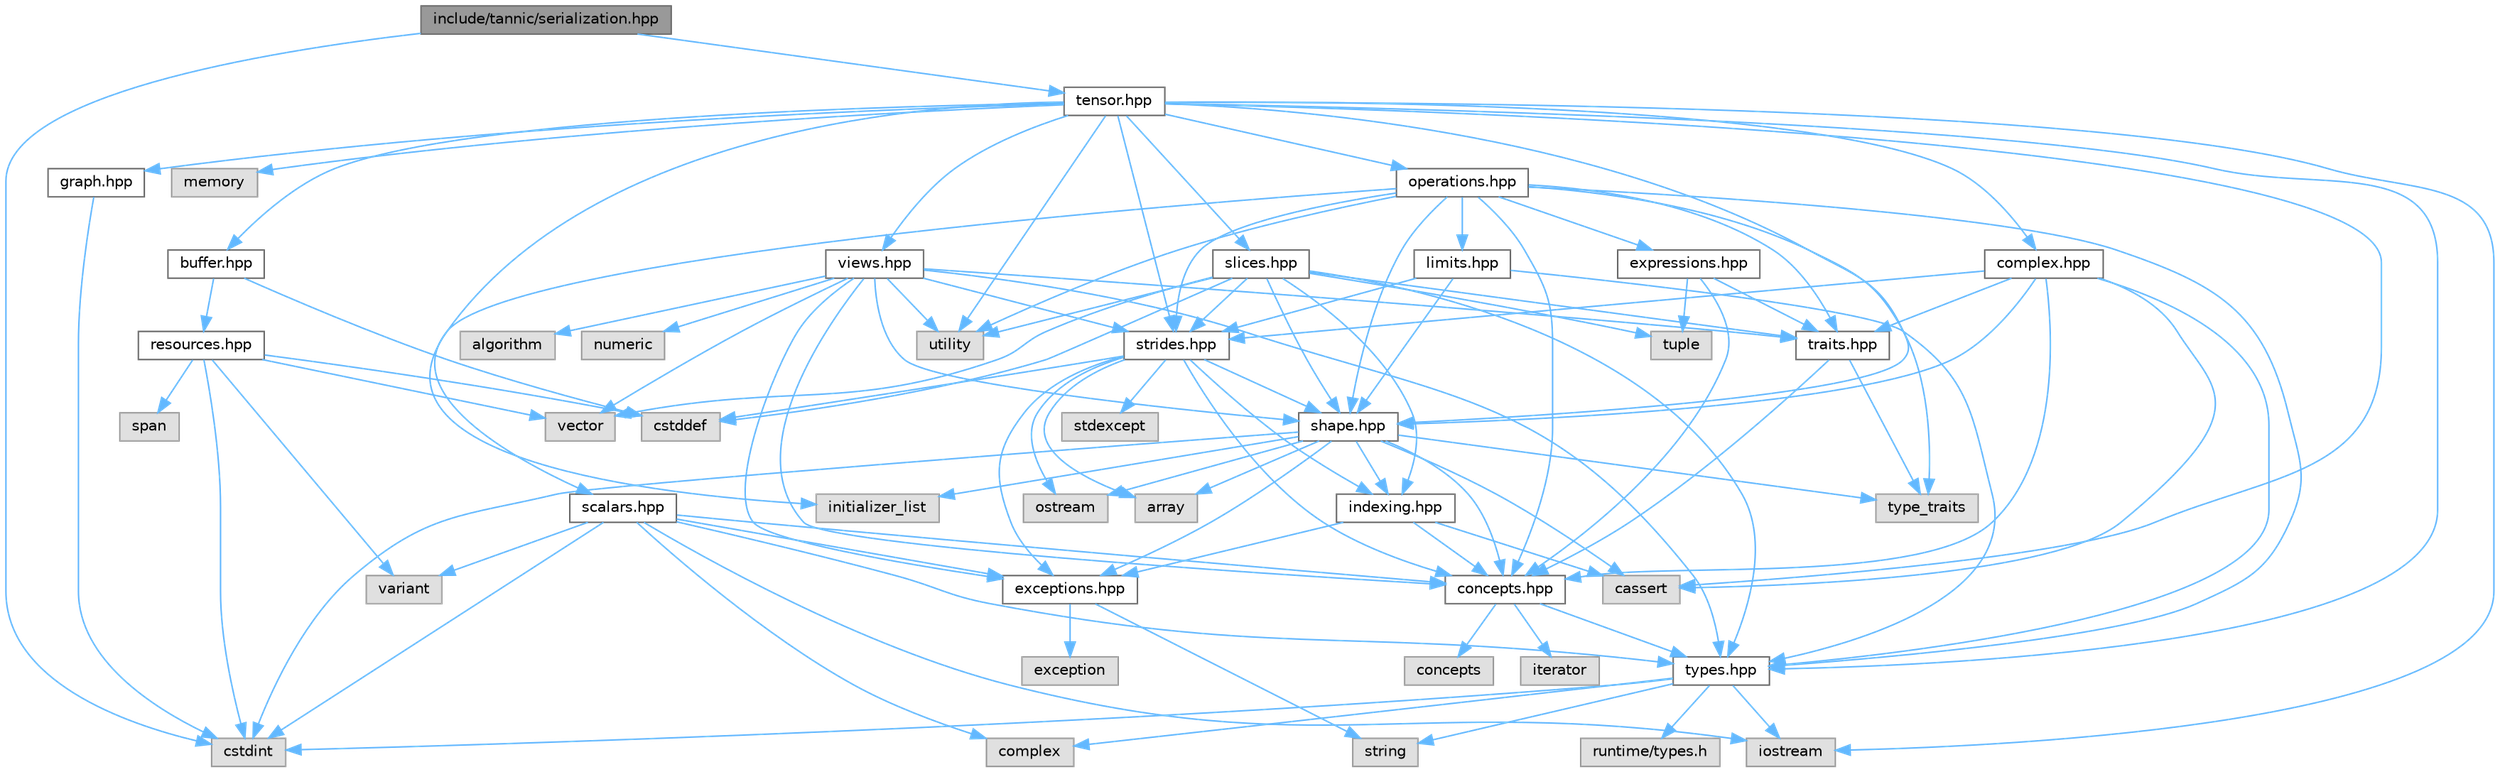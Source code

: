digraph "include/tannic/serialization.hpp"
{
 // LATEX_PDF_SIZE
  bgcolor="transparent";
  edge [fontname=Helvetica,fontsize=10,labelfontname=Helvetica,labelfontsize=10];
  node [fontname=Helvetica,fontsize=10,shape=box,height=0.2,width=0.4];
  Node1 [id="Node000001",label="include/tannic/serialization.hpp",height=0.2,width=0.4,color="gray40", fillcolor="grey60", style="filled", fontcolor="black",tooltip=" "];
  Node1 -> Node2 [id="edge105_Node000001_Node000002",color="steelblue1",style="solid",tooltip=" "];
  Node2 [id="Node000002",label="cstdint",height=0.2,width=0.4,color="grey60", fillcolor="#E0E0E0", style="filled",tooltip=" "];
  Node1 -> Node3 [id="edge106_Node000001_Node000003",color="steelblue1",style="solid",tooltip=" "];
  Node3 [id="Node000003",label="tensor.hpp",height=0.2,width=0.4,color="grey40", fillcolor="white", style="filled",URL="$d3/d8b/tensor_8hpp.html",tooltip="Core multidimensional tensor class for the Tannic Tensor Library."];
  Node3 -> Node4 [id="edge107_Node000003_Node000004",color="steelblue1",style="solid",tooltip=" "];
  Node4 [id="Node000004",label="iostream",height=0.2,width=0.4,color="grey60", fillcolor="#E0E0E0", style="filled",tooltip=" "];
  Node3 -> Node5 [id="edge108_Node000003_Node000005",color="steelblue1",style="solid",tooltip=" "];
  Node5 [id="Node000005",label="memory",height=0.2,width=0.4,color="grey60", fillcolor="#E0E0E0", style="filled",tooltip=" "];
  Node3 -> Node6 [id="edge109_Node000003_Node000006",color="steelblue1",style="solid",tooltip=" "];
  Node6 [id="Node000006",label="cassert",height=0.2,width=0.4,color="grey60", fillcolor="#E0E0E0", style="filled",tooltip=" "];
  Node3 -> Node7 [id="edge110_Node000003_Node000007",color="steelblue1",style="solid",tooltip=" "];
  Node7 [id="Node000007",label="utility",height=0.2,width=0.4,color="grey60", fillcolor="#E0E0E0", style="filled",tooltip=" "];
  Node3 -> Node8 [id="edge111_Node000003_Node000008",color="steelblue1",style="solid",tooltip=" "];
  Node8 [id="Node000008",label="initializer_list",height=0.2,width=0.4,color="grey60", fillcolor="#E0E0E0", style="filled",tooltip=" "];
  Node3 -> Node9 [id="edge112_Node000003_Node000009",color="steelblue1",style="solid",tooltip=" "];
  Node9 [id="Node000009",label="types.hpp",height=0.2,width=0.4,color="grey40", fillcolor="white", style="filled",URL="$dd/de3/types_8hpp.html",tooltip="Core type system for the Tannic Tensor Library."];
  Node9 -> Node4 [id="edge113_Node000009_Node000004",color="steelblue1",style="solid",tooltip=" "];
  Node9 -> Node2 [id="edge114_Node000009_Node000002",color="steelblue1",style="solid",tooltip=" "];
  Node9 -> Node10 [id="edge115_Node000009_Node000010",color="steelblue1",style="solid",tooltip=" "];
  Node10 [id="Node000010",label="string",height=0.2,width=0.4,color="grey60", fillcolor="#E0E0E0", style="filled",tooltip=" "];
  Node9 -> Node11 [id="edge116_Node000009_Node000011",color="steelblue1",style="solid",tooltip=" "];
  Node11 [id="Node000011",label="complex",height=0.2,width=0.4,color="grey60", fillcolor="#E0E0E0", style="filled",tooltip=" "];
  Node9 -> Node12 [id="edge117_Node000009_Node000012",color="steelblue1",style="solid",tooltip=" "];
  Node12 [id="Node000012",label="runtime/types.h",height=0.2,width=0.4,color="grey60", fillcolor="#E0E0E0", style="filled",tooltip=" "];
  Node3 -> Node13 [id="edge118_Node000003_Node000013",color="steelblue1",style="solid",tooltip=" "];
  Node13 [id="Node000013",label="shape.hpp",height=0.2,width=0.4,color="grey40", fillcolor="white", style="filled",URL="$d3/d30/shape_8hpp.html",tooltip="Defines the Shape class for representing tensor dimensions."];
  Node13 -> Node14 [id="edge119_Node000013_Node000014",color="steelblue1",style="solid",tooltip=" "];
  Node14 [id="Node000014",label="type_traits",height=0.2,width=0.4,color="grey60", fillcolor="#E0E0E0", style="filled",tooltip=" "];
  Node13 -> Node15 [id="edge120_Node000013_Node000015",color="steelblue1",style="solid",tooltip=" "];
  Node15 [id="Node000015",label="array",height=0.2,width=0.4,color="grey60", fillcolor="#E0E0E0", style="filled",tooltip=" "];
  Node13 -> Node2 [id="edge121_Node000013_Node000002",color="steelblue1",style="solid",tooltip=" "];
  Node13 -> Node6 [id="edge122_Node000013_Node000006",color="steelblue1",style="solid",tooltip=" "];
  Node13 -> Node8 [id="edge123_Node000013_Node000008",color="steelblue1",style="solid",tooltip=" "];
  Node13 -> Node16 [id="edge124_Node000013_Node000016",color="steelblue1",style="solid",tooltip=" "];
  Node16 [id="Node000016",label="ostream",height=0.2,width=0.4,color="grey60", fillcolor="#E0E0E0", style="filled",tooltip=" "];
  Node13 -> Node17 [id="edge125_Node000013_Node000017",color="steelblue1",style="solid",tooltip=" "];
  Node17 [id="Node000017",label="concepts.hpp",height=0.2,width=0.4,color="grey40", fillcolor="white", style="filled",URL="$d7/dd8/concepts_8hpp.html",tooltip="Defines core C++20 concepts used throughout the Tannic Tensor Library."];
  Node17 -> Node18 [id="edge126_Node000017_Node000018",color="steelblue1",style="solid",tooltip=" "];
  Node18 [id="Node000018",label="concepts",height=0.2,width=0.4,color="grey60", fillcolor="#E0E0E0", style="filled",tooltip=" "];
  Node17 -> Node19 [id="edge127_Node000017_Node000019",color="steelblue1",style="solid",tooltip=" "];
  Node19 [id="Node000019",label="iterator",height=0.2,width=0.4,color="grey60", fillcolor="#E0E0E0", style="filled",tooltip=" "];
  Node17 -> Node9 [id="edge128_Node000017_Node000009",color="steelblue1",style="solid",tooltip=" "];
  Node13 -> Node20 [id="edge129_Node000013_Node000020",color="steelblue1",style="solid",tooltip=" "];
  Node20 [id="Node000020",label="indexing.hpp",height=0.2,width=0.4,color="grey40", fillcolor="white", style="filled",URL="$d7/d1d/indexing_8hpp.html",tooltip="Utilities for index normalization and slicing ranges in the Tannic Tensor Library."];
  Node20 -> Node6 [id="edge130_Node000020_Node000006",color="steelblue1",style="solid",tooltip=" "];
  Node20 -> Node17 [id="edge131_Node000020_Node000017",color="steelblue1",style="solid",tooltip=" "];
  Node20 -> Node21 [id="edge132_Node000020_Node000021",color="steelblue1",style="solid",tooltip=" "];
  Node21 [id="Node000021",label="exceptions.hpp",height=0.2,width=0.4,color="grey40", fillcolor="white", style="filled",URL="$da/d49/exceptions_8hpp.html",tooltip="Defines the exceptions used in the library."];
  Node21 -> Node22 [id="edge133_Node000021_Node000022",color="steelblue1",style="solid",tooltip=" "];
  Node22 [id="Node000022",label="exception",height=0.2,width=0.4,color="grey60", fillcolor="#E0E0E0", style="filled",tooltip=" "];
  Node21 -> Node10 [id="edge134_Node000021_Node000010",color="steelblue1",style="solid",tooltip=" "];
  Node13 -> Node21 [id="edge135_Node000013_Node000021",color="steelblue1",style="solid",tooltip=" "];
  Node3 -> Node23 [id="edge136_Node000003_Node000023",color="steelblue1",style="solid",tooltip=" "];
  Node23 [id="Node000023",label="strides.hpp",height=0.2,width=0.4,color="grey40", fillcolor="white", style="filled",URL="$d7/d08/strides_8hpp.html",tooltip="Memory layout specification for tensor dimensions in the Tannic Tensor Library."];
  Node23 -> Node15 [id="edge137_Node000023_Node000015",color="steelblue1",style="solid",tooltip=" "];
  Node23 -> Node24 [id="edge138_Node000023_Node000024",color="steelblue1",style="solid",tooltip=" "];
  Node24 [id="Node000024",label="cstddef",height=0.2,width=0.4,color="grey60", fillcolor="#E0E0E0", style="filled",tooltip=" "];
  Node23 -> Node25 [id="edge139_Node000023_Node000025",color="steelblue1",style="solid",tooltip=" "];
  Node25 [id="Node000025",label="stdexcept",height=0.2,width=0.4,color="grey60", fillcolor="#E0E0E0", style="filled",tooltip=" "];
  Node23 -> Node16 [id="edge140_Node000023_Node000016",color="steelblue1",style="solid",tooltip=" "];
  Node23 -> Node17 [id="edge141_Node000023_Node000017",color="steelblue1",style="solid",tooltip=" "];
  Node23 -> Node13 [id="edge142_Node000023_Node000013",color="steelblue1",style="solid",tooltip=" "];
  Node23 -> Node20 [id="edge143_Node000023_Node000020",color="steelblue1",style="solid",tooltip=" "];
  Node23 -> Node21 [id="edge144_Node000023_Node000021",color="steelblue1",style="solid",tooltip=" "];
  Node3 -> Node26 [id="edge145_Node000003_Node000026",color="steelblue1",style="solid",tooltip=" "];
  Node26 [id="Node000026",label="buffer.hpp",height=0.2,width=0.4,color="grey40", fillcolor="white", style="filled",URL="$da/d1d/buffer_8hpp.html",tooltip="Memory buffer management for tensor storage."];
  Node26 -> Node24 [id="edge146_Node000026_Node000024",color="steelblue1",style="solid",tooltip=" "];
  Node26 -> Node27 [id="edge147_Node000026_Node000027",color="steelblue1",style="solid",tooltip=" "];
  Node27 [id="Node000027",label="resources.hpp",height=0.2,width=0.4,color="grey40", fillcolor="white", style="filled",URL="$d1/dee/resources_8hpp.html",tooltip="Memory resource management for heterogeneous computing."];
  Node27 -> Node2 [id="edge148_Node000027_Node000002",color="steelblue1",style="solid",tooltip=" "];
  Node27 -> Node24 [id="edge149_Node000027_Node000024",color="steelblue1",style="solid",tooltip=" "];
  Node27 -> Node28 [id="edge150_Node000027_Node000028",color="steelblue1",style="solid",tooltip=" "];
  Node28 [id="Node000028",label="span",height=0.2,width=0.4,color="grey60", fillcolor="#E0E0E0", style="filled",tooltip=" "];
  Node27 -> Node29 [id="edge151_Node000027_Node000029",color="steelblue1",style="solid",tooltip=" "];
  Node29 [id="Node000029",label="vector",height=0.2,width=0.4,color="grey60", fillcolor="#E0E0E0", style="filled",tooltip=" "];
  Node27 -> Node30 [id="edge152_Node000027_Node000030",color="steelblue1",style="solid",tooltip=" "];
  Node30 [id="Node000030",label="variant",height=0.2,width=0.4,color="grey60", fillcolor="#E0E0E0", style="filled",tooltip=" "];
  Node3 -> Node31 [id="edge153_Node000003_Node000031",color="steelblue1",style="solid",tooltip=" "];
  Node31 [id="Node000031",label="slices.hpp",height=0.2,width=0.4,color="grey40", fillcolor="white", style="filled",URL="$d4/d71/slices_8hpp.html",tooltip="Implements tensor slicing for expression templates in the Tannic Tensor Library."];
  Node31 -> Node32 [id="edge154_Node000031_Node000032",color="steelblue1",style="solid",tooltip=" "];
  Node32 [id="Node000032",label="tuple",height=0.2,width=0.4,color="grey60", fillcolor="#E0E0E0", style="filled",tooltip=" "];
  Node31 -> Node7 [id="edge155_Node000031_Node000007",color="steelblue1",style="solid",tooltip=" "];
  Node31 -> Node24 [id="edge156_Node000031_Node000024",color="steelblue1",style="solid",tooltip=" "];
  Node31 -> Node29 [id="edge157_Node000031_Node000029",color="steelblue1",style="solid",tooltip=" "];
  Node31 -> Node9 [id="edge158_Node000031_Node000009",color="steelblue1",style="solid",tooltip=" "];
  Node31 -> Node33 [id="edge159_Node000031_Node000033",color="steelblue1",style="solid",tooltip=" "];
  Node33 [id="Node000033",label="traits.hpp",height=0.2,width=0.4,color="grey40", fillcolor="white", style="filled",URL="$df/d73/traits_8hpp.html",tooltip=" "];
  Node33 -> Node14 [id="edge160_Node000033_Node000014",color="steelblue1",style="solid",tooltip=" "];
  Node33 -> Node17 [id="edge161_Node000033_Node000017",color="steelblue1",style="solid",tooltip=" "];
  Node31 -> Node13 [id="edge162_Node000031_Node000013",color="steelblue1",style="solid",tooltip=" "];
  Node31 -> Node23 [id="edge163_Node000031_Node000023",color="steelblue1",style="solid",tooltip=" "];
  Node31 -> Node20 [id="edge164_Node000031_Node000020",color="steelblue1",style="solid",tooltip=" "];
  Node3 -> Node34 [id="edge165_Node000003_Node000034",color="steelblue1",style="solid",tooltip=" "];
  Node34 [id="Node000034",label="views.hpp",height=0.2,width=0.4,color="grey40", fillcolor="white", style="filled",URL="$de/d49/views_8hpp.html",tooltip="Implements views for tensors in the Tannic Tensor Library."];
  Node34 -> Node7 [id="edge166_Node000034_Node000007",color="steelblue1",style="solid",tooltip=" "];
  Node34 -> Node35 [id="edge167_Node000034_Node000035",color="steelblue1",style="solid",tooltip=" "];
  Node35 [id="Node000035",label="algorithm",height=0.2,width=0.4,color="grey60", fillcolor="#E0E0E0", style="filled",tooltip=" "];
  Node34 -> Node36 [id="edge168_Node000034_Node000036",color="steelblue1",style="solid",tooltip=" "];
  Node36 [id="Node000036",label="numeric",height=0.2,width=0.4,color="grey60", fillcolor="#E0E0E0", style="filled",tooltip=" "];
  Node34 -> Node29 [id="edge169_Node000034_Node000029",color="steelblue1",style="solid",tooltip=" "];
  Node34 -> Node9 [id="edge170_Node000034_Node000009",color="steelblue1",style="solid",tooltip=" "];
  Node34 -> Node33 [id="edge171_Node000034_Node000033",color="steelblue1",style="solid",tooltip=" "];
  Node34 -> Node13 [id="edge172_Node000034_Node000013",color="steelblue1",style="solid",tooltip=" "];
  Node34 -> Node23 [id="edge173_Node000034_Node000023",color="steelblue1",style="solid",tooltip=" "];
  Node34 -> Node17 [id="edge174_Node000034_Node000017",color="steelblue1",style="solid",tooltip=" "];
  Node34 -> Node21 [id="edge175_Node000034_Node000021",color="steelblue1",style="solid",tooltip=" "];
  Node3 -> Node37 [id="edge176_Node000003_Node000037",color="steelblue1",style="solid",tooltip=" "];
  Node37 [id="Node000037",label="operations.hpp",height=0.2,width=0.4,color="grey40", fillcolor="white", style="filled",URL="$d6/d00/operations_8hpp.html",tooltip="Defines expression templates tensor aritmetic operations."];
  Node37 -> Node7 [id="edge177_Node000037_Node000007",color="steelblue1",style="solid",tooltip=" "];
  Node37 -> Node14 [id="edge178_Node000037_Node000014",color="steelblue1",style="solid",tooltip=" "];
  Node37 -> Node17 [id="edge179_Node000037_Node000017",color="steelblue1",style="solid",tooltip=" "];
  Node37 -> Node38 [id="edge180_Node000037_Node000038",color="steelblue1",style="solid",tooltip=" "];
  Node38 [id="Node000038",label="expressions.hpp",height=0.2,width=0.4,color="grey40", fillcolor="white", style="filled",URL="$d5/d8b/expressions_8hpp.html",tooltip=" "];
  Node38 -> Node32 [id="edge181_Node000038_Node000032",color="steelblue1",style="solid",tooltip=" "];
  Node38 -> Node33 [id="edge182_Node000038_Node000033",color="steelblue1",style="solid",tooltip=" "];
  Node38 -> Node17 [id="edge183_Node000038_Node000017",color="steelblue1",style="solid",tooltip=" "];
  Node37 -> Node9 [id="edge184_Node000037_Node000009",color="steelblue1",style="solid",tooltip=" "];
  Node37 -> Node13 [id="edge185_Node000037_Node000013",color="steelblue1",style="solid",tooltip=" "];
  Node37 -> Node23 [id="edge186_Node000037_Node000023",color="steelblue1",style="solid",tooltip=" "];
  Node37 -> Node33 [id="edge187_Node000037_Node000033",color="steelblue1",style="solid",tooltip=" "];
  Node37 -> Node39 [id="edge188_Node000037_Node000039",color="steelblue1",style="solid",tooltip=" "];
  Node39 [id="Node000039",label="scalars.hpp",height=0.2,width=0.4,color="grey40", fillcolor="white", style="filled",URL="$d3/d3c/scalars_8hpp.html",tooltip=" "];
  Node39 -> Node4 [id="edge189_Node000039_Node000004",color="steelblue1",style="solid",tooltip=" "];
  Node39 -> Node30 [id="edge190_Node000039_Node000030",color="steelblue1",style="solid",tooltip=" "];
  Node39 -> Node11 [id="edge191_Node000039_Node000011",color="steelblue1",style="solid",tooltip=" "];
  Node39 -> Node2 [id="edge192_Node000039_Node000002",color="steelblue1",style="solid",tooltip=" "];
  Node39 -> Node9 [id="edge193_Node000039_Node000009",color="steelblue1",style="solid",tooltip=" "];
  Node39 -> Node17 [id="edge194_Node000039_Node000017",color="steelblue1",style="solid",tooltip=" "];
  Node39 -> Node21 [id="edge195_Node000039_Node000021",color="steelblue1",style="solid",tooltip=" "];
  Node37 -> Node40 [id="edge196_Node000037_Node000040",color="steelblue1",style="solid",tooltip=" "];
  Node40 [id="Node000040",label="limits.hpp",height=0.2,width=0.4,color="grey40", fillcolor="white", style="filled",URL="$d7/df0/limits_8hpp.html",tooltip=" "];
  Node40 -> Node9 [id="edge197_Node000040_Node000009",color="steelblue1",style="solid",tooltip=" "];
  Node40 -> Node13 [id="edge198_Node000040_Node000013",color="steelblue1",style="solid",tooltip=" "];
  Node40 -> Node23 [id="edge199_Node000040_Node000023",color="steelblue1",style="solid",tooltip=" "];
  Node3 -> Node41 [id="edge200_Node000003_Node000041",color="steelblue1",style="solid",tooltip=" "];
  Node41 [id="Node000041",label="complex.hpp",height=0.2,width=0.4,color="grey40", fillcolor="white", style="filled",URL="$db/dd8/complex_8hpp.html",tooltip="Complex number operations for the Tannic Tensor Library."];
  Node41 -> Node17 [id="edge201_Node000041_Node000017",color="steelblue1",style="solid",tooltip=" "];
  Node41 -> Node9 [id="edge202_Node000041_Node000009",color="steelblue1",style="solid",tooltip=" "];
  Node41 -> Node13 [id="edge203_Node000041_Node000013",color="steelblue1",style="solid",tooltip=" "];
  Node41 -> Node23 [id="edge204_Node000041_Node000023",color="steelblue1",style="solid",tooltip=" "];
  Node41 -> Node33 [id="edge205_Node000041_Node000033",color="steelblue1",style="solid",tooltip=" "];
  Node41 -> Node6 [id="edge206_Node000041_Node000006",color="steelblue1",style="solid",tooltip=" "];
  Node3 -> Node42 [id="edge207_Node000003_Node000042",color="steelblue1",style="solid",tooltip=" "];
  Node42 [id="Node000042",label="graph.hpp",height=0.2,width=0.4,color="grey40", fillcolor="white", style="filled",URL="$d9/de9/graph_8hpp.html",tooltip=" "];
  Node42 -> Node2 [id="edge208_Node000042_Node000002",color="steelblue1",style="solid",tooltip=" "];
}
